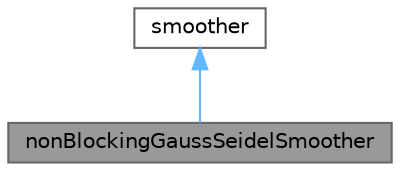 digraph "nonBlockingGaussSeidelSmoother"
{
 // LATEX_PDF_SIZE
  bgcolor="transparent";
  edge [fontname=Helvetica,fontsize=10,labelfontname=Helvetica,labelfontsize=10];
  node [fontname=Helvetica,fontsize=10,shape=box,height=0.2,width=0.4];
  Node1 [id="Node000001",label="nonBlockingGaussSeidelSmoother",height=0.2,width=0.4,color="gray40", fillcolor="grey60", style="filled", fontcolor="black",tooltip="Variant of gaussSeidelSmoother that expects processor boundary cells to be sorted last and so can blo..."];
  Node2 -> Node1 [id="edge1_Node000001_Node000002",dir="back",color="steelblue1",style="solid",tooltip=" "];
  Node2 [id="Node000002",label="smoother",height=0.2,width=0.4,color="gray40", fillcolor="white", style="filled",URL="$classFoam_1_1lduMatrix_1_1smoother.html",tooltip=" "];
}
